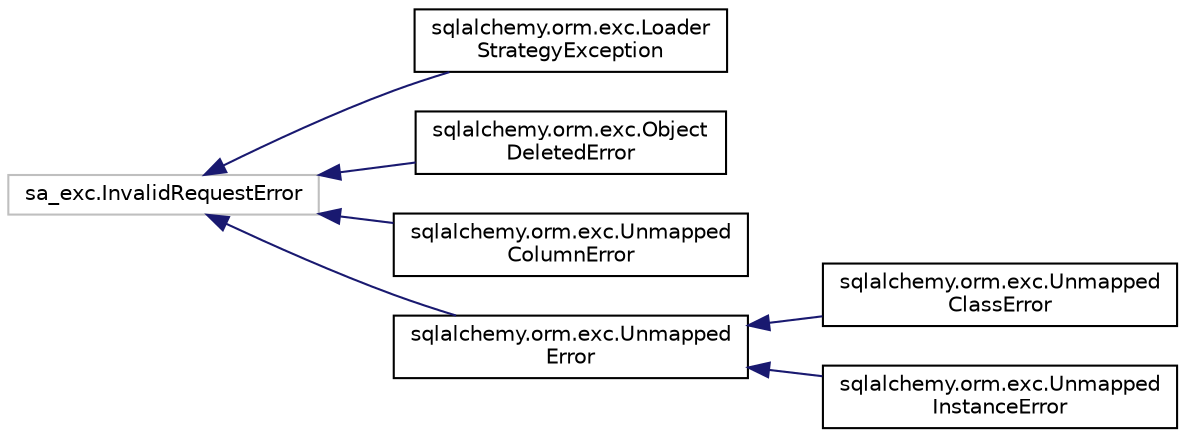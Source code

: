 digraph "Graphical Class Hierarchy"
{
 // LATEX_PDF_SIZE
  edge [fontname="Helvetica",fontsize="10",labelfontname="Helvetica",labelfontsize="10"];
  node [fontname="Helvetica",fontsize="10",shape=record];
  rankdir="LR";
  Node7025 [label="sa_exc.InvalidRequestError",height=0.2,width=0.4,color="grey75", fillcolor="white", style="filled",tooltip=" "];
  Node7025 -> Node0 [dir="back",color="midnightblue",fontsize="10",style="solid",fontname="Helvetica"];
  Node0 [label="sqlalchemy.orm.exc.Loader\lStrategyException",height=0.2,width=0.4,color="black", fillcolor="white", style="filled",URL="$classsqlalchemy_1_1orm_1_1exc_1_1LoaderStrategyException.html",tooltip=" "];
  Node7025 -> Node7027 [dir="back",color="midnightblue",fontsize="10",style="solid",fontname="Helvetica"];
  Node7027 [label="sqlalchemy.orm.exc.Object\lDeletedError",height=0.2,width=0.4,color="black", fillcolor="white", style="filled",URL="$classsqlalchemy_1_1orm_1_1exc_1_1ObjectDeletedError.html",tooltip=" "];
  Node7025 -> Node7028 [dir="back",color="midnightblue",fontsize="10",style="solid",fontname="Helvetica"];
  Node7028 [label="sqlalchemy.orm.exc.Unmapped\lColumnError",height=0.2,width=0.4,color="black", fillcolor="white", style="filled",URL="$classsqlalchemy_1_1orm_1_1exc_1_1UnmappedColumnError.html",tooltip=" "];
  Node7025 -> Node7029 [dir="back",color="midnightblue",fontsize="10",style="solid",fontname="Helvetica"];
  Node7029 [label="sqlalchemy.orm.exc.Unmapped\lError",height=0.2,width=0.4,color="black", fillcolor="white", style="filled",URL="$classsqlalchemy_1_1orm_1_1exc_1_1UnmappedError.html",tooltip=" "];
  Node7029 -> Node7030 [dir="back",color="midnightblue",fontsize="10",style="solid",fontname="Helvetica"];
  Node7030 [label="sqlalchemy.orm.exc.Unmapped\lClassError",height=0.2,width=0.4,color="black", fillcolor="white", style="filled",URL="$classsqlalchemy_1_1orm_1_1exc_1_1UnmappedClassError.html",tooltip=" "];
  Node7029 -> Node7031 [dir="back",color="midnightblue",fontsize="10",style="solid",fontname="Helvetica"];
  Node7031 [label="sqlalchemy.orm.exc.Unmapped\lInstanceError",height=0.2,width=0.4,color="black", fillcolor="white", style="filled",URL="$classsqlalchemy_1_1orm_1_1exc_1_1UnmappedInstanceError.html",tooltip=" "];
}
